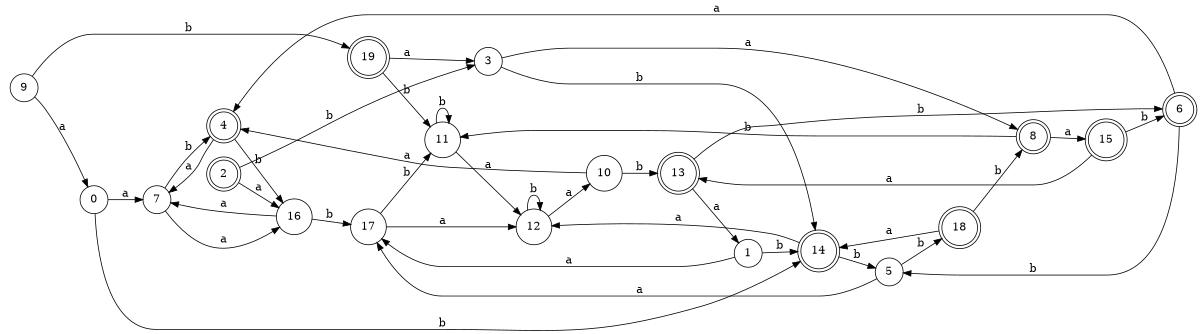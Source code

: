 digraph n16_1 {
__start0 [label="" shape="none"];

rankdir=LR;
size="8,5";

s0 [style="filled", color="black", fillcolor="white" shape="circle", label="0"];
s1 [style="filled", color="black", fillcolor="white" shape="circle", label="1"];
s2 [style="rounded,filled", color="black", fillcolor="white" shape="doublecircle", label="2"];
s3 [style="filled", color="black", fillcolor="white" shape="circle", label="3"];
s4 [style="rounded,filled", color="black", fillcolor="white" shape="doublecircle", label="4"];
s5 [style="filled", color="black", fillcolor="white" shape="circle", label="5"];
s6 [style="rounded,filled", color="black", fillcolor="white" shape="doublecircle", label="6"];
s7 [style="filled", color="black", fillcolor="white" shape="circle", label="7"];
s8 [style="rounded,filled", color="black", fillcolor="white" shape="doublecircle", label="8"];
s9 [style="filled", color="black", fillcolor="white" shape="circle", label="9"];
s10 [style="filled", color="black", fillcolor="white" shape="circle", label="10"];
s11 [style="filled", color="black", fillcolor="white" shape="circle", label="11"];
s12 [style="filled", color="black", fillcolor="white" shape="circle", label="12"];
s13 [style="rounded,filled", color="black", fillcolor="white" shape="doublecircle", label="13"];
s14 [style="rounded,filled", color="black", fillcolor="white" shape="doublecircle", label="14"];
s15 [style="rounded,filled", color="black", fillcolor="white" shape="doublecircle", label="15"];
s16 [style="filled", color="black", fillcolor="white" shape="circle", label="16"];
s17 [style="filled", color="black", fillcolor="white" shape="circle", label="17"];
s18 [style="rounded,filled", color="black", fillcolor="white" shape="doublecircle", label="18"];
s19 [style="rounded,filled", color="black", fillcolor="white" shape="doublecircle", label="19"];
s0 -> s7 [label="a"];
s0 -> s14 [label="b"];
s1 -> s17 [label="a"];
s1 -> s14 [label="b"];
s2 -> s16 [label="a"];
s2 -> s3 [label="b"];
s3 -> s8 [label="a"];
s3 -> s14 [label="b"];
s4 -> s7 [label="a"];
s4 -> s16 [label="b"];
s5 -> s17 [label="a"];
s5 -> s18 [label="b"];
s6 -> s4 [label="a"];
s6 -> s5 [label="b"];
s7 -> s16 [label="a"];
s7 -> s4 [label="b"];
s8 -> s15 [label="a"];
s8 -> s11 [label="b"];
s9 -> s0 [label="a"];
s9 -> s19 [label="b"];
s10 -> s4 [label="a"];
s10 -> s13 [label="b"];
s11 -> s12 [label="a"];
s11 -> s11 [label="b"];
s12 -> s10 [label="a"];
s12 -> s12 [label="b"];
s13 -> s1 [label="a"];
s13 -> s6 [label="b"];
s14 -> s12 [label="a"];
s14 -> s5 [label="b"];
s15 -> s13 [label="a"];
s15 -> s6 [label="b"];
s16 -> s7 [label="a"];
s16 -> s17 [label="b"];
s17 -> s12 [label="a"];
s17 -> s11 [label="b"];
s18 -> s14 [label="a"];
s18 -> s8 [label="b"];
s19 -> s3 [label="a"];
s19 -> s11 [label="b"];

}